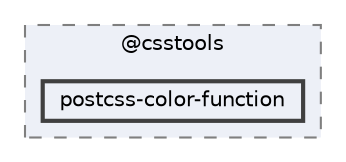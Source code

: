 digraph "pkiclassroomrescheduler/src/main/frontend/node_modules/@csstools/postcss-color-function"
{
 // LATEX_PDF_SIZE
  bgcolor="transparent";
  edge [fontname=Helvetica,fontsize=10,labelfontname=Helvetica,labelfontsize=10];
  node [fontname=Helvetica,fontsize=10,shape=box,height=0.2,width=0.4];
  compound=true
  subgraph clusterdir_e64c7a9474e15b6f7032b6f38e6f2d22 {
    graph [ bgcolor="#edf0f7", pencolor="grey50", label="@csstools", fontname=Helvetica,fontsize=10 style="filled,dashed", URL="dir_e64c7a9474e15b6f7032b6f38e6f2d22.html",tooltip=""]
  dir_610d6248ab8ad6d1ec99a3b7f228d83c [label="postcss-color-function", fillcolor="#edf0f7", color="grey25", style="filled,bold", URL="dir_610d6248ab8ad6d1ec99a3b7f228d83c.html",tooltip=""];
  }
}
